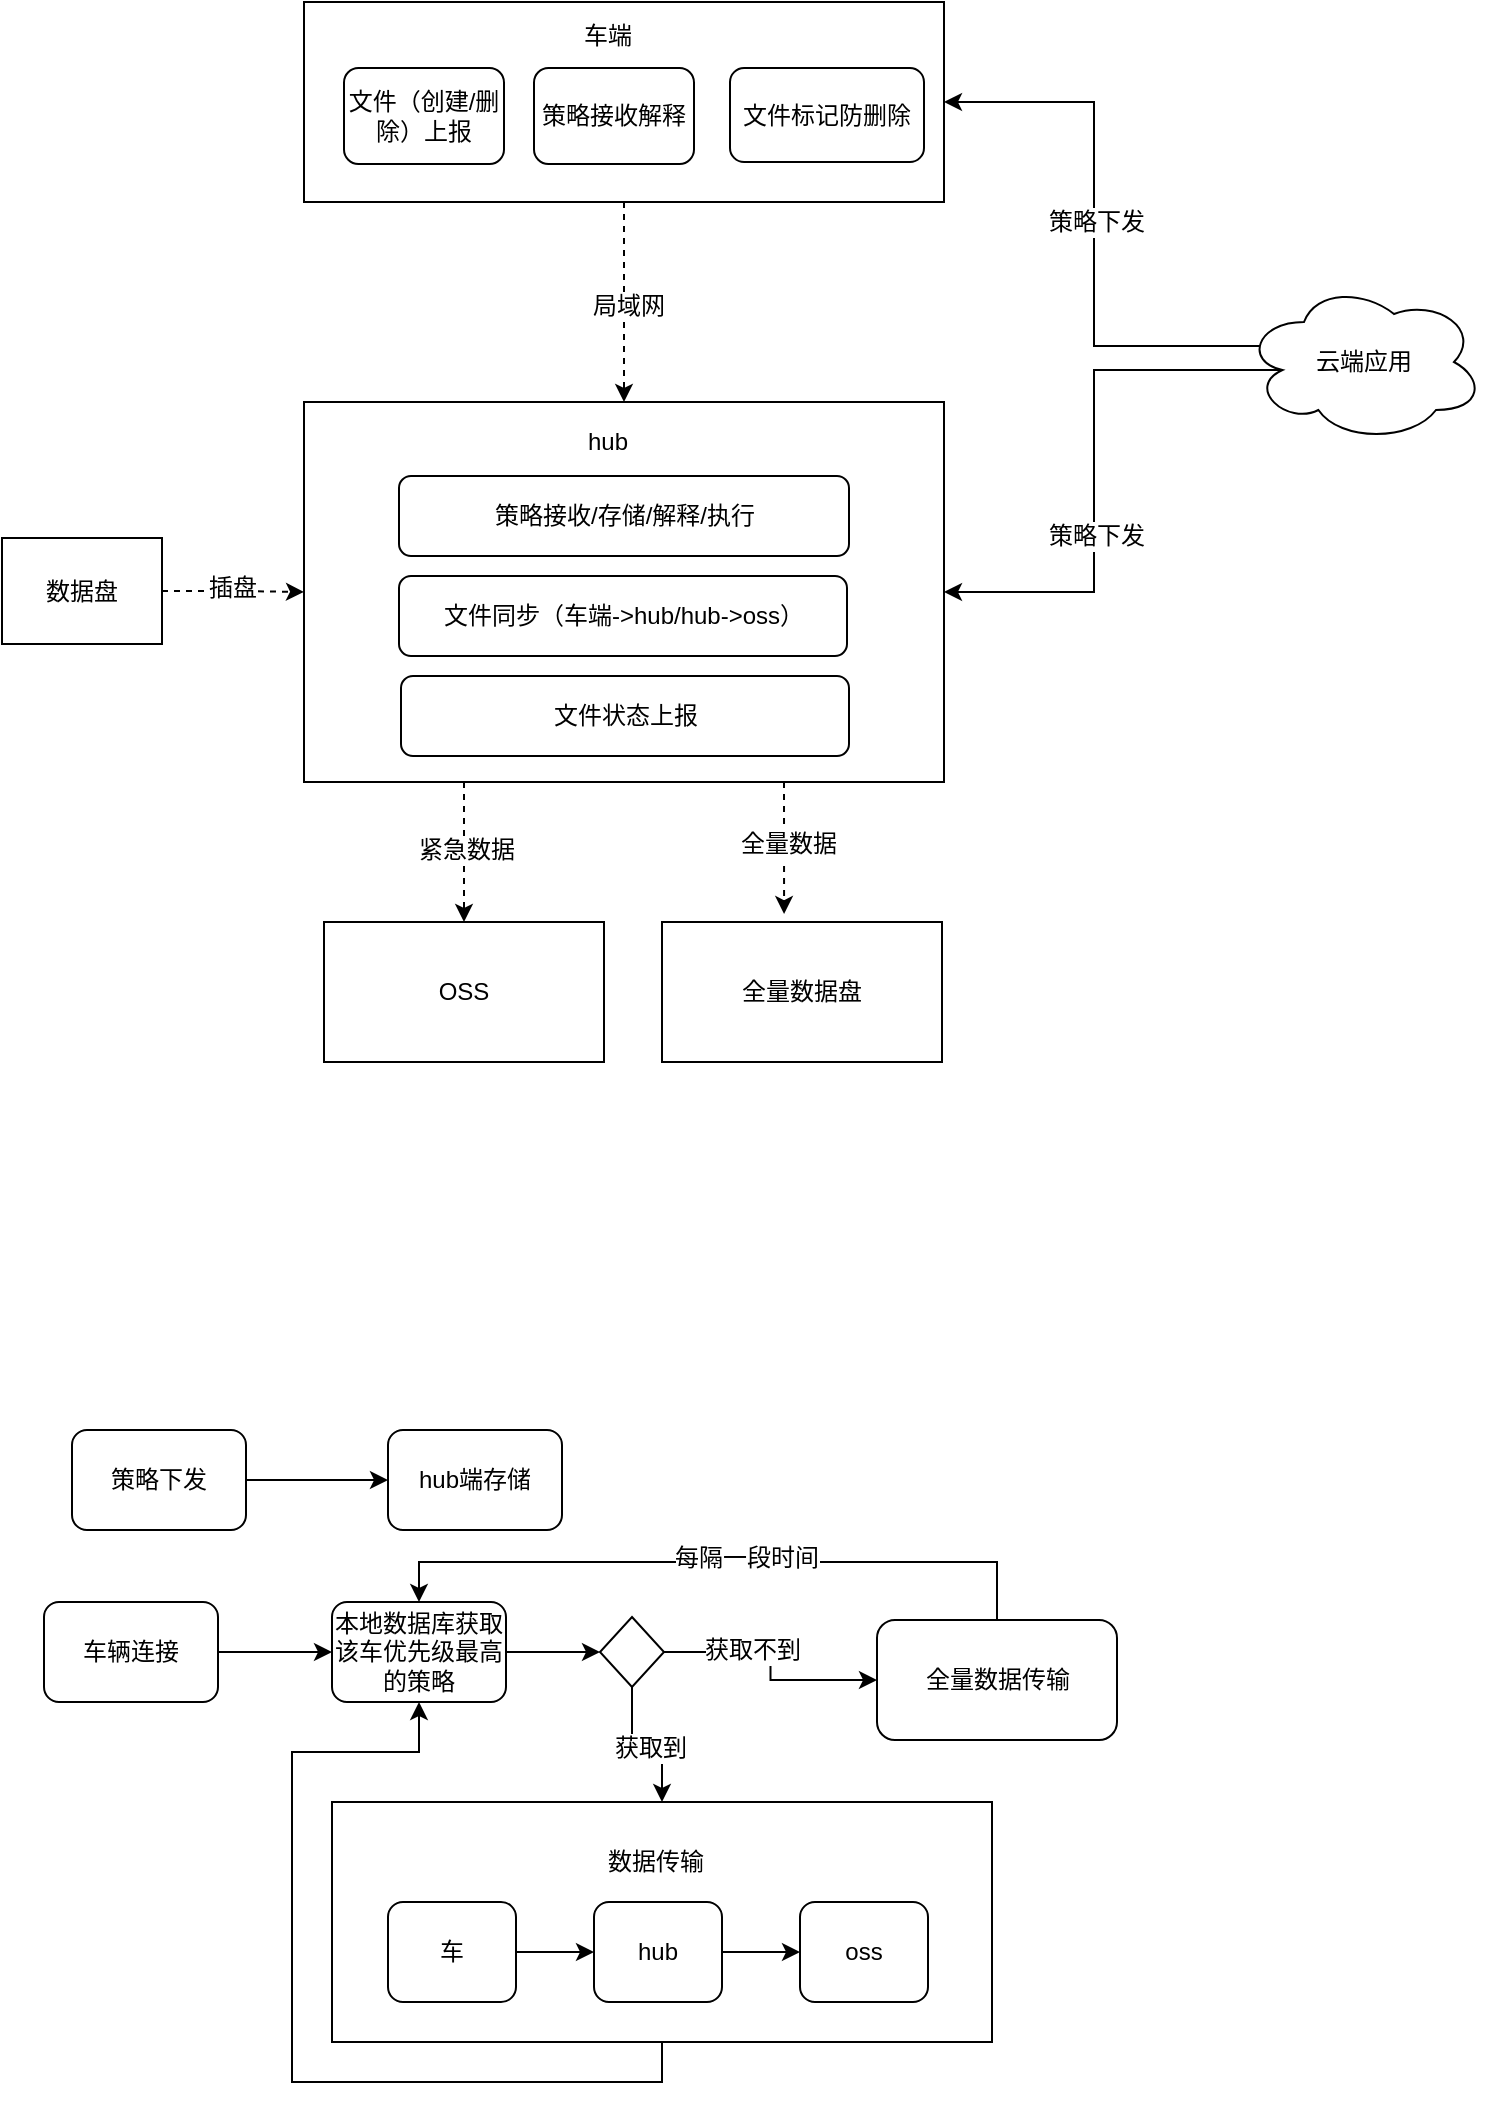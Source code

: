 <mxfile version="11.3.0" type="github" pages="1"><diagram id="rRHzEiuGWjY5Z0UTl81N" name="Page-1"><mxGraphModel dx="932" dy="600" grid="1" gridSize="10" guides="1" tooltips="1" connect="1" arrows="1" fold="1" page="1" pageScale="1" pageWidth="827" pageHeight="1169" math="0" shadow="0"><root><mxCell id="0"/><mxCell id="1" parent="0"/><mxCell id="__eXr7axunO36I3H9trh-18" style="edgeStyle=orthogonalEdgeStyle;rounded=0;orthogonalLoop=1;jettySize=auto;html=1;exitX=0.5;exitY=1;exitDx=0;exitDy=0;entryX=0.5;entryY=0;entryDx=0;entryDy=0;dashed=1;" parent="1" source="__eXr7axunO36I3H9trh-2" target="__eXr7axunO36I3H9trh-8" edge="1"><mxGeometry relative="1" as="geometry"/></mxCell><mxCell id="NJ612pqvjkJ6xCDEwRBm-3" value="局域网" style="text;html=1;resizable=0;points=[];align=center;verticalAlign=middle;labelBackgroundColor=#ffffff;" vertex="1" connectable="0" parent="__eXr7axunO36I3H9trh-18"><mxGeometry x="0.04" y="2" relative="1" as="geometry"><mxPoint as="offset"/></mxGeometry></mxCell><mxCell id="__eXr7axunO36I3H9trh-2" value="" style="rounded=0;whiteSpace=wrap;html=1;" parent="1" vertex="1"><mxGeometry x="160" y="80" width="320" height="100" as="geometry"/></mxCell><mxCell id="__eXr7axunO36I3H9trh-3" value="文件（创建/删除）上报" style="rounded=1;whiteSpace=wrap;html=1;" parent="1" vertex="1"><mxGeometry x="180" y="113" width="80" height="48" as="geometry"/></mxCell><mxCell id="__eXr7axunO36I3H9trh-4" value="策略接收解释" style="rounded=1;whiteSpace=wrap;html=1;" parent="1" vertex="1"><mxGeometry x="275" y="113" width="80" height="48" as="geometry"/></mxCell><mxCell id="__eXr7axunO36I3H9trh-5" value="文件标记防删除" style="rounded=1;whiteSpace=wrap;html=1;" parent="1" vertex="1"><mxGeometry x="373" y="113" width="97" height="47" as="geometry"/></mxCell><mxCell id="__eXr7axunO36I3H9trh-6" value="车端" style="text;html=1;strokeColor=none;fillColor=none;align=center;verticalAlign=middle;whiteSpace=wrap;rounded=0;" parent="1" vertex="1"><mxGeometry x="292" y="87" width="40" height="20" as="geometry"/></mxCell><mxCell id="__eXr7axunO36I3H9trh-13" style="edgeStyle=orthogonalEdgeStyle;rounded=0;orthogonalLoop=1;jettySize=auto;html=1;exitX=0.07;exitY=0.4;exitDx=0;exitDy=0;exitPerimeter=0;entryX=1;entryY=0.5;entryDx=0;entryDy=0;" parent="1" source="__eXr7axunO36I3H9trh-7" target="__eXr7axunO36I3H9trh-2" edge="1"><mxGeometry relative="1" as="geometry"/></mxCell><mxCell id="__eXr7axunO36I3H9trh-15" value="策略下发" style="text;html=1;resizable=0;points=[];align=center;verticalAlign=middle;labelBackgroundColor=#ffffff;" parent="__eXr7axunO36I3H9trh-13" vertex="1" connectable="0"><mxGeometry x="0.043" y="-1" relative="1" as="geometry"><mxPoint as="offset"/></mxGeometry></mxCell><mxCell id="__eXr7axunO36I3H9trh-14" style="edgeStyle=orthogonalEdgeStyle;rounded=0;orthogonalLoop=1;jettySize=auto;html=1;exitX=0.16;exitY=0.55;exitDx=0;exitDy=0;exitPerimeter=0;" parent="1" source="__eXr7axunO36I3H9trh-7" target="__eXr7axunO36I3H9trh-8" edge="1"><mxGeometry relative="1" as="geometry"/></mxCell><mxCell id="__eXr7axunO36I3H9trh-16" value="策略下发" style="text;html=1;resizable=0;points=[];align=center;verticalAlign=middle;labelBackgroundColor=#ffffff;" parent="__eXr7axunO36I3H9trh-14" vertex="1" connectable="0"><mxGeometry x="0.264" y="1" relative="1" as="geometry"><mxPoint as="offset"/></mxGeometry></mxCell><mxCell id="__eXr7axunO36I3H9trh-7" value="云端应用" style="ellipse;shape=cloud;whiteSpace=wrap;html=1;" parent="1" vertex="1"><mxGeometry x="630" y="220" width="120" height="80" as="geometry"/></mxCell><mxCell id="__eXr7axunO36I3H9trh-19" style="edgeStyle=orthogonalEdgeStyle;rounded=0;orthogonalLoop=1;jettySize=auto;html=1;exitX=0.25;exitY=1;exitDx=0;exitDy=0;entryX=0.5;entryY=0;entryDx=0;entryDy=0;dashed=1;" parent="1" source="__eXr7axunO36I3H9trh-8" target="__eXr7axunO36I3H9trh-17" edge="1"><mxGeometry relative="1" as="geometry"/></mxCell><mxCell id="__eXr7axunO36I3H9trh-20" value="紧急数据" style="text;html=1;resizable=0;points=[];align=center;verticalAlign=middle;labelBackgroundColor=#ffffff;" parent="__eXr7axunO36I3H9trh-19" vertex="1" connectable="0"><mxGeometry x="-0.029" y="1" relative="1" as="geometry"><mxPoint as="offset"/></mxGeometry></mxCell><mxCell id="__eXr7axunO36I3H9trh-22" style="edgeStyle=orthogonalEdgeStyle;rounded=0;orthogonalLoop=1;jettySize=auto;html=1;exitX=0.75;exitY=1;exitDx=0;exitDy=0;entryX=0.436;entryY=-0.057;entryDx=0;entryDy=0;entryPerimeter=0;dashed=1;" parent="1" source="__eXr7axunO36I3H9trh-8" target="__eXr7axunO36I3H9trh-21" edge="1"><mxGeometry relative="1" as="geometry"/></mxCell><mxCell id="__eXr7axunO36I3H9trh-24" value="全量数据" style="text;html=1;resizable=0;points=[];align=center;verticalAlign=middle;labelBackgroundColor=#ffffff;" parent="__eXr7axunO36I3H9trh-22" vertex="1" connectable="0"><mxGeometry x="-0.061" y="2" relative="1" as="geometry"><mxPoint as="offset"/></mxGeometry></mxCell><mxCell id="__eXr7axunO36I3H9trh-8" value="" style="rounded=0;whiteSpace=wrap;html=1;" parent="1" vertex="1"><mxGeometry x="160" y="280" width="320" height="190" as="geometry"/></mxCell><mxCell id="__eXr7axunO36I3H9trh-9" value="策略接收/存储/解释/执行" style="rounded=1;whiteSpace=wrap;html=1;" parent="1" vertex="1"><mxGeometry x="207.5" y="317" width="225" height="40" as="geometry"/></mxCell><mxCell id="__eXr7axunO36I3H9trh-10" value="文件同步（车端-&amp;gt;hub/hub-&amp;gt;oss）" style="rounded=1;whiteSpace=wrap;html=1;" parent="1" vertex="1"><mxGeometry x="207.5" y="367" width="224" height="40" as="geometry"/></mxCell><mxCell id="__eXr7axunO36I3H9trh-11" value="文件状态上报" style="rounded=1;whiteSpace=wrap;html=1;" parent="1" vertex="1"><mxGeometry x="208.5" y="417" width="224" height="40" as="geometry"/></mxCell><mxCell id="__eXr7axunO36I3H9trh-12" value="hub" style="text;html=1;strokeColor=none;fillColor=none;align=center;verticalAlign=middle;whiteSpace=wrap;rounded=0;" parent="1" vertex="1"><mxGeometry x="292" y="290" width="40" height="20" as="geometry"/></mxCell><mxCell id="__eXr7axunO36I3H9trh-17" value="OSS" style="rounded=0;whiteSpace=wrap;html=1;" parent="1" vertex="1"><mxGeometry x="170" y="540" width="140" height="70" as="geometry"/></mxCell><mxCell id="__eXr7axunO36I3H9trh-21" value="全量数据盘" style="rounded=0;whiteSpace=wrap;html=1;" parent="1" vertex="1"><mxGeometry x="339" y="540" width="140" height="70" as="geometry"/></mxCell><mxCell id="NJ612pqvjkJ6xCDEwRBm-2" value="" style="edgeStyle=orthogonalEdgeStyle;rounded=0;orthogonalLoop=1;jettySize=auto;html=1;dashed=1;" edge="1" parent="1" source="NJ612pqvjkJ6xCDEwRBm-1" target="__eXr7axunO36I3H9trh-8"><mxGeometry relative="1" as="geometry"/></mxCell><mxCell id="NJ612pqvjkJ6xCDEwRBm-4" value="插盘" style="text;html=1;resizable=0;points=[];align=center;verticalAlign=middle;labelBackgroundColor=#ffffff;" vertex="1" connectable="0" parent="NJ612pqvjkJ6xCDEwRBm-2"><mxGeometry y="13" relative="1" as="geometry"><mxPoint x="-1" y="11" as="offset"/></mxGeometry></mxCell><mxCell id="NJ612pqvjkJ6xCDEwRBm-1" value="数据盘" style="rounded=0;whiteSpace=wrap;html=1;" vertex="1" parent="1"><mxGeometry x="9" y="348" width="80" height="53" as="geometry"/></mxCell><mxCell id="NJ612pqvjkJ6xCDEwRBm-7" value="" style="edgeStyle=orthogonalEdgeStyle;rounded=0;orthogonalLoop=1;jettySize=auto;html=1;" edge="1" parent="1" source="NJ612pqvjkJ6xCDEwRBm-5" target="NJ612pqvjkJ6xCDEwRBm-6"><mxGeometry relative="1" as="geometry"/></mxCell><mxCell id="NJ612pqvjkJ6xCDEwRBm-5" value="策略下发" style="rounded=1;whiteSpace=wrap;html=1;" vertex="1" parent="1"><mxGeometry x="44" y="794" width="87" height="50" as="geometry"/></mxCell><mxCell id="NJ612pqvjkJ6xCDEwRBm-6" value="hub端存储" style="rounded=1;whiteSpace=wrap;html=1;" vertex="1" parent="1"><mxGeometry x="202" y="794" width="87" height="50" as="geometry"/></mxCell><mxCell id="NJ612pqvjkJ6xCDEwRBm-12" value="" style="edgeStyle=orthogonalEdgeStyle;rounded=0;orthogonalLoop=1;jettySize=auto;html=1;" edge="1" parent="1" source="NJ612pqvjkJ6xCDEwRBm-10" target="NJ612pqvjkJ6xCDEwRBm-11"><mxGeometry relative="1" as="geometry"/></mxCell><mxCell id="NJ612pqvjkJ6xCDEwRBm-10" value="车辆连接" style="rounded=1;whiteSpace=wrap;html=1;" vertex="1" parent="1"><mxGeometry x="30" y="880" width="87" height="50" as="geometry"/></mxCell><mxCell id="NJ612pqvjkJ6xCDEwRBm-14" value="" style="edgeStyle=orthogonalEdgeStyle;rounded=0;orthogonalLoop=1;jettySize=auto;html=1;entryX=0;entryY=0.5;entryDx=0;entryDy=0;" edge="1" parent="1" source="NJ612pqvjkJ6xCDEwRBm-11" target="NJ612pqvjkJ6xCDEwRBm-15"><mxGeometry relative="1" as="geometry"><mxPoint x="318" y="905" as="targetPoint"/></mxGeometry></mxCell><mxCell id="NJ612pqvjkJ6xCDEwRBm-11" value="本地数据库获取该车优先级最高的策略" style="rounded=1;whiteSpace=wrap;html=1;" vertex="1" parent="1"><mxGeometry x="174" y="880" width="87" height="50" as="geometry"/></mxCell><mxCell id="NJ612pqvjkJ6xCDEwRBm-17" value="" style="edgeStyle=orthogonalEdgeStyle;rounded=0;orthogonalLoop=1;jettySize=auto;html=1;entryX=0;entryY=0.5;entryDx=0;entryDy=0;" edge="1" parent="1" source="NJ612pqvjkJ6xCDEwRBm-15" target="NJ612pqvjkJ6xCDEwRBm-30"><mxGeometry relative="1" as="geometry"><mxPoint x="420" y="905" as="targetPoint"/></mxGeometry></mxCell><mxCell id="NJ612pqvjkJ6xCDEwRBm-18" value="获取不到" style="text;html=1;resizable=0;points=[];align=center;verticalAlign=middle;labelBackgroundColor=#ffffff;" vertex="1" connectable="0" parent="NJ612pqvjkJ6xCDEwRBm-17"><mxGeometry x="-0.275" y="1" relative="1" as="geometry"><mxPoint as="offset"/></mxGeometry></mxCell><mxCell id="NJ612pqvjkJ6xCDEwRBm-20" value="" style="edgeStyle=orthogonalEdgeStyle;rounded=0;orthogonalLoop=1;jettySize=auto;html=1;entryX=0.5;entryY=0;entryDx=0;entryDy=0;" edge="1" parent="1" source="NJ612pqvjkJ6xCDEwRBm-15" target="NJ612pqvjkJ6xCDEwRBm-22"><mxGeometry relative="1" as="geometry"><mxPoint x="324" y="990" as="targetPoint"/></mxGeometry></mxCell><mxCell id="NJ612pqvjkJ6xCDEwRBm-21" value="获取到" style="text;html=1;resizable=0;points=[];align=center;verticalAlign=middle;labelBackgroundColor=#ffffff;" vertex="1" connectable="0" parent="NJ612pqvjkJ6xCDEwRBm-20"><mxGeometry x="0.037" y="-1" relative="1" as="geometry"><mxPoint as="offset"/></mxGeometry></mxCell><mxCell id="NJ612pqvjkJ6xCDEwRBm-15" value="" style="rhombus;whiteSpace=wrap;html=1;" vertex="1" parent="1"><mxGeometry x="308" y="887.5" width="32" height="35" as="geometry"/></mxCell><mxCell id="NJ612pqvjkJ6xCDEwRBm-29" style="edgeStyle=orthogonalEdgeStyle;rounded=0;orthogonalLoop=1;jettySize=auto;html=1;exitX=0.5;exitY=1;exitDx=0;exitDy=0;entryX=0.5;entryY=1;entryDx=0;entryDy=0;" edge="1" parent="1" source="NJ612pqvjkJ6xCDEwRBm-22" target="NJ612pqvjkJ6xCDEwRBm-11"><mxGeometry relative="1" as="geometry"/></mxCell><mxCell id="NJ612pqvjkJ6xCDEwRBm-22" value="" style="rounded=0;whiteSpace=wrap;html=1;" vertex="1" parent="1"><mxGeometry x="174" y="980" width="330" height="120" as="geometry"/></mxCell><mxCell id="NJ612pqvjkJ6xCDEwRBm-27" style="edgeStyle=orthogonalEdgeStyle;rounded=0;orthogonalLoop=1;jettySize=auto;html=1;exitX=1;exitY=0.5;exitDx=0;exitDy=0;entryX=0;entryY=0.5;entryDx=0;entryDy=0;" edge="1" parent="1" source="NJ612pqvjkJ6xCDEwRBm-23" target="NJ612pqvjkJ6xCDEwRBm-24"><mxGeometry relative="1" as="geometry"/></mxCell><mxCell id="NJ612pqvjkJ6xCDEwRBm-23" value="车" style="rounded=1;whiteSpace=wrap;html=1;" vertex="1" parent="1"><mxGeometry x="202" y="1030" width="64" height="50" as="geometry"/></mxCell><mxCell id="NJ612pqvjkJ6xCDEwRBm-26" value="" style="edgeStyle=orthogonalEdgeStyle;rounded=0;orthogonalLoop=1;jettySize=auto;html=1;" edge="1" parent="1" source="NJ612pqvjkJ6xCDEwRBm-24" target="NJ612pqvjkJ6xCDEwRBm-25"><mxGeometry relative="1" as="geometry"/></mxCell><mxCell id="NJ612pqvjkJ6xCDEwRBm-24" value="hub" style="rounded=1;whiteSpace=wrap;html=1;" vertex="1" parent="1"><mxGeometry x="305" y="1030" width="64" height="50" as="geometry"/></mxCell><mxCell id="NJ612pqvjkJ6xCDEwRBm-25" value="oss" style="rounded=1;whiteSpace=wrap;html=1;" vertex="1" parent="1"><mxGeometry x="408" y="1030" width="64" height="50" as="geometry"/></mxCell><mxCell id="NJ612pqvjkJ6xCDEwRBm-28" value="数据传输" style="text;html=1;strokeColor=none;fillColor=none;align=center;verticalAlign=middle;whiteSpace=wrap;rounded=0;" vertex="1" parent="1"><mxGeometry x="306" y="1000" width="60" height="20" as="geometry"/></mxCell><mxCell id="NJ612pqvjkJ6xCDEwRBm-31" style="edgeStyle=orthogonalEdgeStyle;rounded=0;orthogonalLoop=1;jettySize=auto;html=1;entryX=0.5;entryY=0;entryDx=0;entryDy=0;exitX=0.5;exitY=0;exitDx=0;exitDy=0;" edge="1" parent="1" source="NJ612pqvjkJ6xCDEwRBm-30" target="NJ612pqvjkJ6xCDEwRBm-11"><mxGeometry relative="1" as="geometry"/></mxCell><mxCell id="NJ612pqvjkJ6xCDEwRBm-32" value="每隔一段时间" style="text;html=1;resizable=0;points=[];align=center;verticalAlign=middle;labelBackgroundColor=#ffffff;" vertex="1" connectable="0" parent="NJ612pqvjkJ6xCDEwRBm-31"><mxGeometry x="-0.087" y="3" relative="1" as="geometry"><mxPoint y="-5" as="offset"/></mxGeometry></mxCell><mxCell id="NJ612pqvjkJ6xCDEwRBm-30" value="全量数据传输" style="rounded=1;whiteSpace=wrap;html=1;" vertex="1" parent="1"><mxGeometry x="446.5" y="889" width="120" height="60" as="geometry"/></mxCell></root></mxGraphModel></diagram></mxfile>